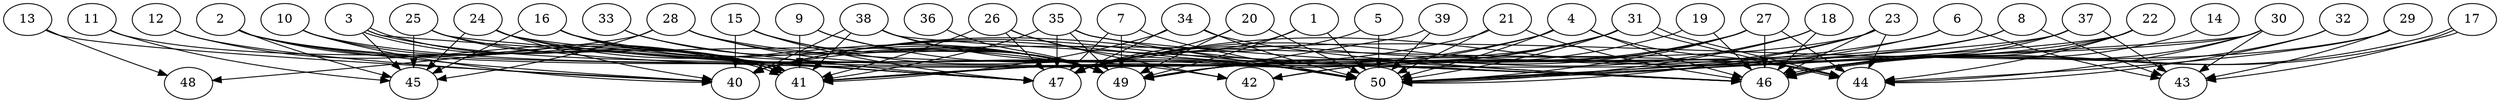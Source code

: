 // DAG automatically generated by daggen at Thu Oct  3 14:07:57 2019
// ./daggen --dot -n 50 --ccr 0.5 --fat 0.9 --regular 0.7 --density 0.7 --mindata 5242880 --maxdata 52428800 
digraph G {
  1 [size="74000384", alpha="0.14", expect_size="37000192"] 
  1 -> 47 [size ="37000192"]
  1 -> 49 [size ="37000192"]
  1 -> 50 [size ="37000192"]
  2 [size="44120064", alpha="0.07", expect_size="22060032"] 
  2 -> 40 [size ="22060032"]
  2 -> 41 [size ="22060032"]
  2 -> 45 [size ="22060032"]
  2 -> 47 [size ="22060032"]
  2 -> 50 [size ="22060032"]
  3 [size="96438272", alpha="0.04", expect_size="48219136"] 
  3 -> 41 [size ="48219136"]
  3 -> 41 [size ="48219136"]
  3 -> 45 [size ="48219136"]
  3 -> 47 [size ="48219136"]
  3 -> 50 [size ="48219136"]
  4 [size="90972160", alpha="0.03", expect_size="45486080"] 
  4 -> 40 [size ="45486080"]
  4 -> 41 [size ="45486080"]
  4 -> 44 [size ="45486080"]
  4 -> 46 [size ="45486080"]
  4 -> 50 [size ="45486080"]
  5 [size="19800064", alpha="0.05", expect_size="9900032"] 
  5 -> 47 [size ="9900032"]
  5 -> 50 [size ="9900032"]
  6 [size="16375808", alpha="0.05", expect_size="8187904"] 
  6 -> 43 [size ="8187904"]
  6 -> 47 [size ="8187904"]
  6 -> 50 [size ="8187904"]
  7 [size="65478656", alpha="0.12", expect_size="32739328"] 
  7 -> 47 [size ="32739328"]
  7 -> 49 [size ="32739328"]
  7 -> 50 [size ="32739328"]
  8 [size="43810816", alpha="0.02", expect_size="21905408"] 
  8 -> 43 [size ="21905408"]
  8 -> 49 [size ="21905408"]
  8 -> 50 [size ="21905408"]
  9 [size="101421056", alpha="0.16", expect_size="50710528"] 
  9 -> 41 [size ="50710528"]
  9 -> 49 [size ="50710528"]
  9 -> 50 [size ="50710528"]
  10 [size="98621440", alpha="0.13", expect_size="49310720"] 
  10 -> 40 [size ="49310720"]
  10 -> 41 [size ="49310720"]
  10 -> 50 [size ="49310720"]
  11 [size="31000576", alpha="0.20", expect_size="15500288"] 
  11 -> 45 [size ="15500288"]
  11 -> 49 [size ="15500288"]
  12 [size="97280000", alpha="0.05", expect_size="48640000"] 
  12 -> 40 [size ="48640000"]
  12 -> 41 [size ="48640000"]
  13 [size="34707456", alpha="0.17", expect_size="17353728"] 
  13 -> 40 [size ="17353728"]
  13 -> 48 [size ="17353728"]
  14 [size="54812672", alpha="0.15", expect_size="27406336"] 
  14 -> 46 [size ="27406336"]
  15 [size="68839424", alpha="0.14", expect_size="34419712"] 
  15 -> 40 [size ="34419712"]
  15 -> 47 [size ="34419712"]
  15 -> 49 [size ="34419712"]
  15 -> 50 [size ="34419712"]
  16 [size="91320320", alpha="0.16", expect_size="45660160"] 
  16 -> 41 [size ="45660160"]
  16 -> 45 [size ="45660160"]
  16 -> 46 [size ="45660160"]
  16 -> 49 [size ="45660160"]
  17 [size="20801536", alpha="0.13", expect_size="10400768"] 
  17 -> 43 [size ="10400768"]
  17 -> 46 [size ="10400768"]
  17 -> 46 [size ="10400768"]
  18 [size="75505664", alpha="0.01", expect_size="37752832"] 
  18 -> 46 [size ="37752832"]
  18 -> 49 [size ="37752832"]
  18 -> 50 [size ="37752832"]
  19 [size="85299200", alpha="0.12", expect_size="42649600"] 
  19 -> 46 [size ="42649600"]
  19 -> 49 [size ="42649600"]
  20 [size="67430400", alpha="0.06", expect_size="33715200"] 
  20 -> 47 [size ="33715200"]
  20 -> 49 [size ="33715200"]
  20 -> 50 [size ="33715200"]
  21 [size="35276800", alpha="0.13", expect_size="17638400"] 
  21 -> 40 [size ="17638400"]
  21 -> 46 [size ="17638400"]
  21 -> 50 [size ="17638400"]
  22 [size="34228224", alpha="0.07", expect_size="17114112"] 
  22 -> 44 [size ="17114112"]
  22 -> 46 [size ="17114112"]
  22 -> 49 [size ="17114112"]
  22 -> 50 [size ="17114112"]
  23 [size="58626048", alpha="0.19", expect_size="29313024"] 
  23 -> 40 [size ="29313024"]
  23 -> 42 [size ="29313024"]
  23 -> 44 [size ="29313024"]
  23 -> 46 [size ="29313024"]
  23 -> 50 [size ="29313024"]
  24 [size="46493696", alpha="0.09", expect_size="23246848"] 
  24 -> 40 [size ="23246848"]
  24 -> 45 [size ="23246848"]
  24 -> 46 [size ="23246848"]
  24 -> 47 [size ="23246848"]
  24 -> 49 [size ="23246848"]
  25 [size="20776960", alpha="0.01", expect_size="10388480"] 
  25 -> 41 [size ="10388480"]
  25 -> 45 [size ="10388480"]
  25 -> 46 [size ="10388480"]
  25 -> 47 [size ="10388480"]
  26 [size="86771712", alpha="0.13", expect_size="43385856"] 
  26 -> 41 [size ="43385856"]
  26 -> 42 [size ="43385856"]
  26 -> 47 [size ="43385856"]
  26 -> 50 [size ="43385856"]
  27 [size="66852864", alpha="0.18", expect_size="33426432"] 
  27 -> 42 [size ="33426432"]
  27 -> 44 [size ="33426432"]
  27 -> 46 [size ="33426432"]
  27 -> 47 [size ="33426432"]
  27 -> 49 [size ="33426432"]
  27 -> 50 [size ="33426432"]
  28 [size="32460800", alpha="0.09", expect_size="16230400"] 
  28 -> 42 [size ="16230400"]
  28 -> 44 [size ="16230400"]
  28 -> 45 [size ="16230400"]
  28 -> 48 [size ="16230400"]
  28 -> 49 [size ="16230400"]
  29 [size="36886528", alpha="0.20", expect_size="18443264"] 
  29 -> 43 [size ="18443264"]
  29 -> 44 [size ="18443264"]
  29 -> 47 [size ="18443264"]
  30 [size="93208576", alpha="0.09", expect_size="46604288"] 
  30 -> 41 [size ="46604288"]
  30 -> 43 [size ="46604288"]
  30 -> 44 [size ="46604288"]
  30 -> 46 [size ="46604288"]
  30 -> 50 [size ="46604288"]
  31 [size="25305088", alpha="0.03", expect_size="12652544"] 
  31 -> 40 [size ="12652544"]
  31 -> 44 [size ="12652544"]
  31 -> 44 [size ="12652544"]
  31 -> 47 [size ="12652544"]
  31 -> 49 [size ="12652544"]
  31 -> 50 [size ="12652544"]
  32 [size="85434368", alpha="0.15", expect_size="42717184"] 
  32 -> 44 [size ="42717184"]
  32 -> 46 [size ="42717184"]
  33 [size="24119296", alpha="0.13", expect_size="12059648"] 
  33 -> 47 [size ="12059648"]
  33 -> 49 [size ="12059648"]
  34 [size="21684224", alpha="0.19", expect_size="10842112"] 
  34 -> 41 [size ="10842112"]
  34 -> 46 [size ="10842112"]
  34 -> 47 [size ="10842112"]
  34 -> 50 [size ="10842112"]
  35 [size="64243712", alpha="0.18", expect_size="32121856"] 
  35 -> 41 [size ="32121856"]
  35 -> 46 [size ="32121856"]
  35 -> 47 [size ="32121856"]
  35 -> 49 [size ="32121856"]
  35 -> 50 [size ="32121856"]
  36 [size="66744320", alpha="0.15", expect_size="33372160"] 
  36 -> 49 [size ="33372160"]
  37 [size="35072000", alpha="0.13", expect_size="17536000"] 
  37 -> 41 [size ="17536000"]
  37 -> 43 [size ="17536000"]
  37 -> 46 [size ="17536000"]
  37 -> 50 [size ="17536000"]
  38 [size="24223744", alpha="0.05", expect_size="12111872"] 
  38 -> 40 [size ="12111872"]
  38 -> 41 [size ="12111872"]
  38 -> 46 [size ="12111872"]
  38 -> 49 [size ="12111872"]
  38 -> 50 [size ="12111872"]
  39 [size="67526656", alpha="0.13", expect_size="33763328"] 
  39 -> 49 [size ="33763328"]
  39 -> 50 [size ="33763328"]
  40 [size="67170304", alpha="0.13", expect_size="33585152"] 
  41 [size="16920576", alpha="0.19", expect_size="8460288"] 
  42 [size="31666176", alpha="0.09", expect_size="15833088"] 
  43 [size="103831552", alpha="0.09", expect_size="51915776"] 
  44 [size="68894720", alpha="0.18", expect_size="34447360"] 
  45 [size="65552384", alpha="0.08", expect_size="32776192"] 
  46 [size="57790464", alpha="0.15", expect_size="28895232"] 
  47 [size="32071680", alpha="0.13", expect_size="16035840"] 
  48 [size="93083648", alpha="0.16", expect_size="46541824"] 
  49 [size="22732800", alpha="0.05", expect_size="11366400"] 
  50 [size="84576256", alpha="0.11", expect_size="42288128"] 
}
